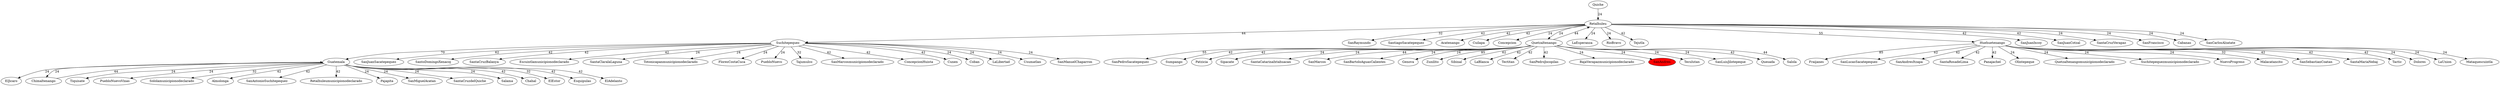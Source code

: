 digraph G {
Quiche->Retalhuleu[label="24"];
Retalhuleu->Suchitepequez[label="44"];
Retalhuleu->SanRaymundo[label="32"];
Retalhuleu->SantiagoSacatepequez[label="42"];
Retalhuleu->Acatenango[label="42"];
Retalhuleu->Cuilapa[label="42"];
Retalhuleu->Concepcion[label="24"];
Retalhuleu->Quetzaltenango[label="24"];
Retalhuleu->LaEsperanza[label="24"];
Retalhuleu->RioBravo[label="24"];
Retalhuleu->Tejutla[label="42"];
Retalhuleu->Huehuetenango[label="55"];
Retalhuleu->SanJuanIxcoy[label="42"];
Retalhuleu->SanJuanCotzal[label="42"];
Retalhuleu->SantaCruzVerapaz[label="24"];
Retalhuleu->SanFrancisco[label="24"];
Retalhuleu->Cabanas[label="24"];
Retalhuleu->SanCarlosAlzatate[label="24"];
Guatemala->ElJicaro[label="24"];
Guatemala->Chimaltenango[label="24"];
Guatemala->Tiquisate[label="24"];
Guatemala->PuebloNuevoVinas[label="24"];
Guatemala->Sololamunicipionodeclarado[label="32"];
Guatemala->Almolonga[label="42"];
Guatemala->SanAntonioSuchitepequez[label="42"];
Guatemala->Retalhuleumunicipionodeclarado[label="42"];
Guatemala->Pajapita[label="24"];
Guatemala->SanMiguelAcatan[label="24"];
Guatemala->SantaCruzdelQuiche[label="24"];
Guatemala->Salama[label="24"];
Guatemala->Chahal[label="42"];
Guatemala->ElEstor[label="32"];
Guatemala->Esquipulas[label="42"];
Guatemala->ElAdelanto[label="42"];
Suchitepequez->Guatemala[label="70"];
Suchitepequez->SanJuanSacatepequez[label="62"];
Suchitepequez->SantoDomingoXenacoj[label="42"];
Suchitepequez->SantaCruzBalanya[label="42"];
Suchitepequez->Escuintlamunicipionodeclarado[label="42"];
Suchitepequez->SantaClaralaLaguna[label="24"];
Suchitepequez->Totonicapanmunicipionodeclarado[label="24"];
Suchitepequez->FloresCostaCuca[label="24"];
Suchitepequez->PuebloNuevo[label="24"];
Suchitepequez->Tajumulco[label="32"];
Suchitepequez->SanMarcosmunicipionodeclarado[label="42"];
Suchitepequez->ConcepcionHuista[label="42"];
Suchitepequez->Cunen[label="42"];
Suchitepequez->Coban[label="24"];
Suchitepequez->LaLibertad[label="24"];
Suchitepequez->Usumatlan[label="24"];
Suchitepequez->SanManuelChaparron[label="24"];
Chimaltenango->Guatemala[label="44"];
Huehuetenango->Fraijanes[label="85"];
Huehuetenango->SanLucasSacatepequez[label="62"];
Huehuetenango->SanAndresItzapa[label="42"];
Huehuetenango->SantaRosadeLima[label="42"];
Huehuetenango->Panajachel[label="42"];
Huehuetenango->Olintepeque[label="24"];
Huehuetenango->Quetzaltenangomunicipionodeclarado[label="24"];
Huehuetenango->Suchitepequezmunicipionodeclarado[label="24"];
Huehuetenango->NuevoProgreso[label="24"];
Huehuetenango->Malacatancito[label="32"];
Huehuetenango->SanSebastianCoatan[label="42"];
Huehuetenango->SantaMariaNebaj[label="42"];
Huehuetenango->Tactic[label="42"];
Huehuetenango->Dolores[label="24"];
Huehuetenango->LaUnion[label="24"];
Huehuetenango->Mataquescuintla[label="24"];
Quetzaltenango->SanPedroSacatepequez[label="55"];
Quetzaltenango->Sumpango[label="42"];
Quetzaltenango->Patzicia[label="42"];
Quetzaltenango->Sipacate[label="24"];
Quetzaltenango->SantaCatarinaIxtahuacan[label="24"];
Quetzaltenango->SanMarcos[label="44"];
Quetzaltenango->SanBartoloAguasCalientes[label="24"];
Quetzaltenango->Genova[label="24"];
Quetzaltenango->Zunilito[label="85"];
Quetzaltenango->Sibinal[label="62"];
Quetzaltenango->LaBlanca[label="42"];
Quetzaltenango->Tectitan[label="42"];
Quetzaltenango->SanPedroJocopilas[label="42"];
Quetzaltenango->BajaVerapazmunicipionodeclarado[label="24"];
Quetzaltenango->SanAndres[label="24"];
Quetzaltenango->Teculutan[label="24"];
Quetzaltenango->SanLuisJilotepeque[label="24"];
Quetzaltenango->Quesada[label="42"];
Quetzaltenango->Salola[label="44"];
Quetzaltenango->Retalhuleu[label="44"];
SanAndres[style=filled, fillcolor=red];
}
